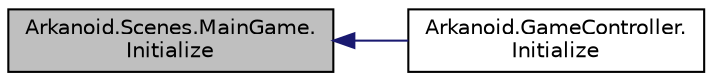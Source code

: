 digraph "Arkanoid.Scenes.MainGame.Initialize"
{
 // INTERACTIVE_SVG=YES
  edge [fontname="Helvetica",fontsize="10",labelfontname="Helvetica",labelfontsize="10"];
  node [fontname="Helvetica",fontsize="10",shape=record];
  rankdir="LR";
  Node18 [label="Arkanoid.Scenes.MainGame.\lInitialize",height=0.2,width=0.4,color="black", fillcolor="grey75", style="filled", fontcolor="black"];
  Node18 -> Node19 [dir="back",color="midnightblue",fontsize="10",style="solid",fontname="Helvetica"];
  Node19 [label="Arkanoid.GameController.\lInitialize",height=0.2,width=0.4,color="black", fillcolor="white", style="filled",URL="$class_arkanoid_1_1_game_controller.html#ad6e1670f02ee170389e24541a8cdbc72"];
}
